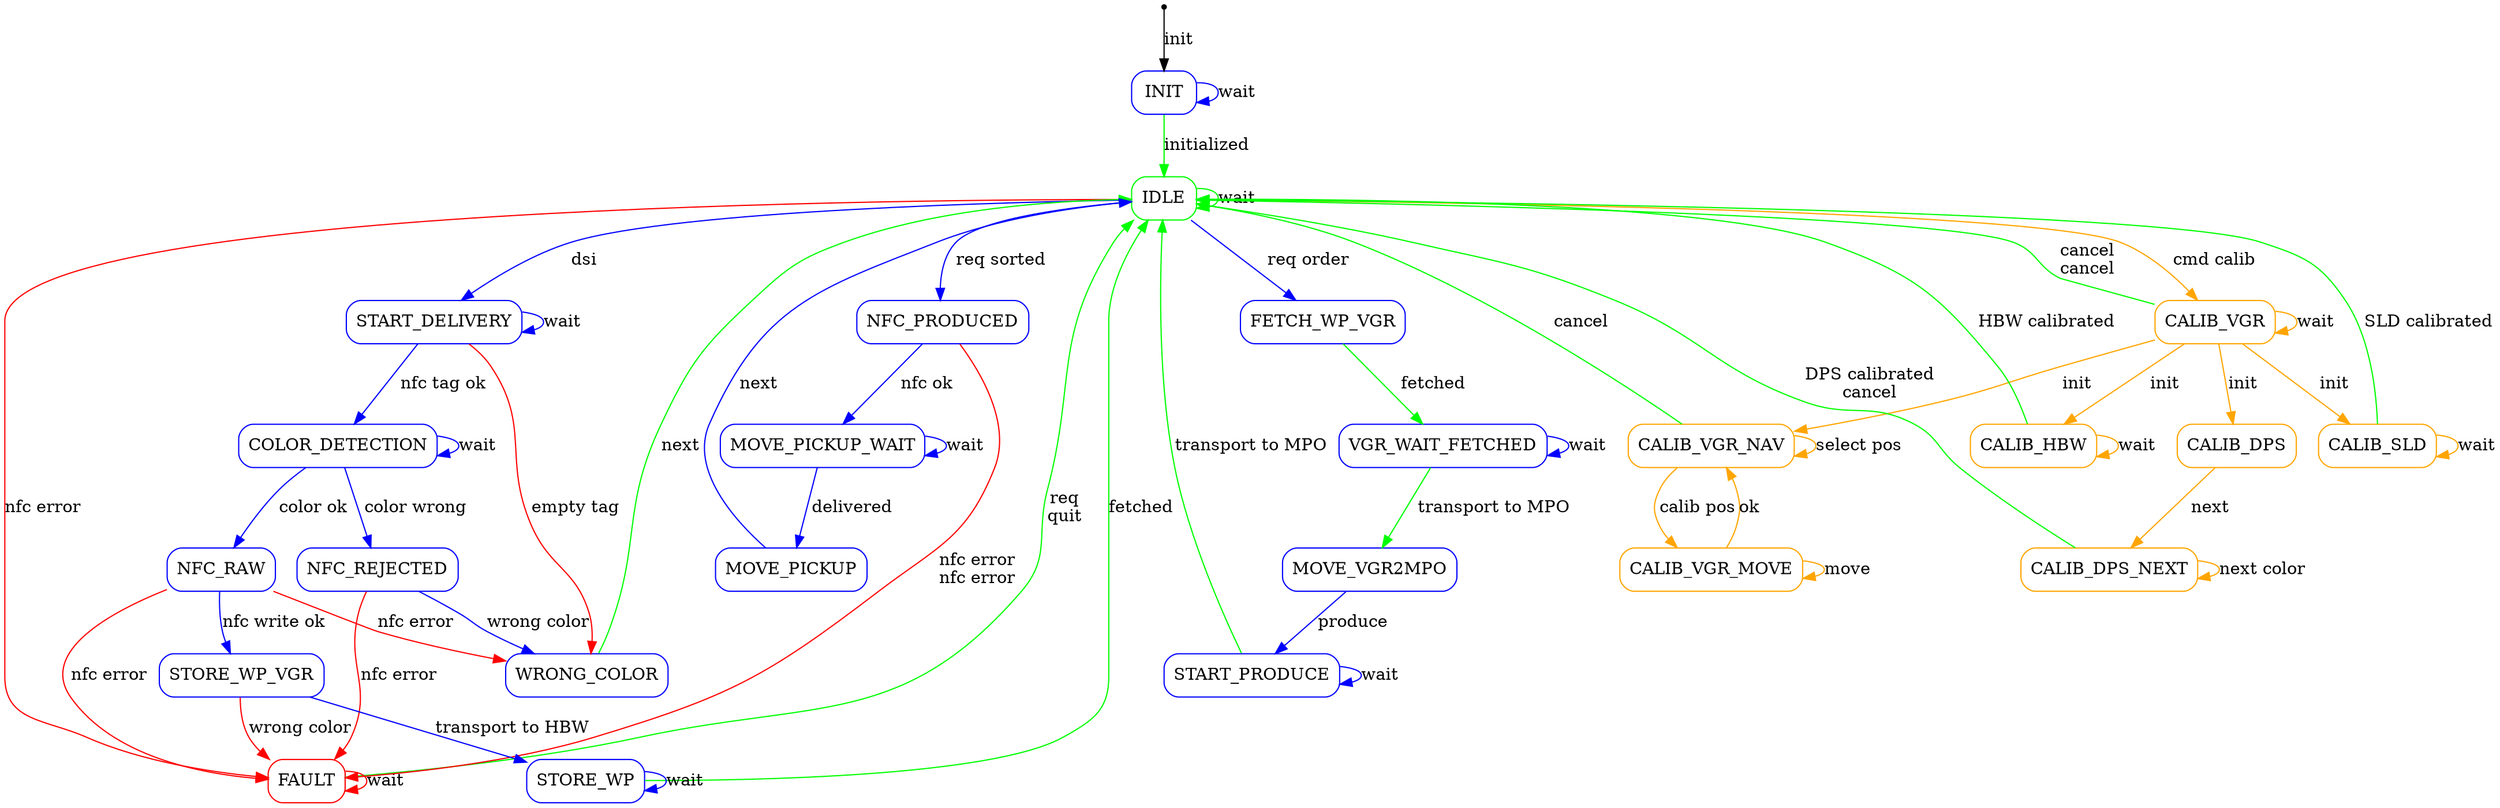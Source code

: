 digraph "generated by DocFsm" {
	node [shape = Mrecord];
	IDLE_0 [color = green, label = "IDLE"];
	FAULT_0 [color = red, label = "FAULT"];
	INIT_0 [color = blue, label = "INIT"];
	NFC_PRODUCED_0 [color = blue, label = "NFC_PRODUCED"];
	FETCH_WP_VGR_0 [color = blue, label = "FETCH_WP_VGR"];
	START_DELIVERY_0 [color = blue, label = "START_DELIVERY"];
	CALIB_VGR_0 [color = orange, label = "CALIB_VGR"];
	VGR_WAIT_FETCHED_0 [color = blue, label = "VGR_WAIT_FETCHED"];
	MOVE_VGR2MPO_0 [color = blue, label = "MOVE_VGR2MPO"];
	START_PRODUCE_0 [color = blue, label = "START_PRODUCE"];
	WRONG_COLOR_0 [color = blue, label = "WRONG_COLOR"];
	COLOR_DETECTION_0 [color = blue, label = "COLOR_DETECTION"];
	NFC_RAW_0 [color = blue, label = "NFC_RAW"];
	NFC_REJECTED_0 [color = blue, label = "NFC_REJECTED"];
	STORE_WP_VGR_0 [color = blue, label = "STORE_WP_VGR"];
	MOVE_PICKUP_WAIT_0 [color = blue, label = "MOVE_PICKUP_WAIT"];
	MOVE_PICKUP_0 [color = blue, label = "MOVE_PICKUP"];
	STORE_WP_0 [color = blue, label = "STORE_WP"];
	CALIB_HBW_0 [color = orange, label = "CALIB_HBW"];
	CALIB_VGR_NAV_0 [color = orange, label = "CALIB_VGR_NAV"];
	CALIB_DPS_0 [color = orange, label = "CALIB_DPS"];
	CALIB_SLD_0 [color = orange, label = "CALIB_SLD"];
	CALIB_DPS_NEXT_0 [color = orange, label = "CALIB_DPS_NEXT"];
	CALIB_VGR_MOVE_0 [color = orange, label = "CALIB_VGR_MOVE"];
	entry0_0 [shape = point, label = "entry0"];
	IDLE_0 -> FAULT_0 [color = red, label = "nfc error"];
	IDLE_0 -> NFC_PRODUCED_0 [color = blue, label = "req sorted"];
	IDLE_0 -> FETCH_WP_VGR_0 [color = blue, label = "req order"];
	IDLE_0 -> START_DELIVERY_0 [color = blue, label = "dsi"];
	IDLE_0 -> CALIB_VGR_0 [color = orange, label = "cmd calib"];
	IDLE_0 -> IDLE_0 [color = green, label = "wait"];
	FAULT_0 -> IDLE_0 [color = green, label = "req\nquit"];
	FAULT_0 -> FAULT_0 [color = red, label = "wait"];
	INIT_0 -> INIT_0 [color = blue, label = "wait"];
	INIT_0 -> IDLE_0 [color = green, label = "initialized"];
	NFC_PRODUCED_0 -> FAULT_0 [color = red, label = "nfc error\nnfc error"];
	NFC_PRODUCED_0 -> MOVE_PICKUP_WAIT_0 [color = blue, label = "nfc ok"];
	FETCH_WP_VGR_0 -> VGR_WAIT_FETCHED_0 [color = green, label = "fetched"];
	START_DELIVERY_0 -> WRONG_COLOR_0 [color = red, label = "empty tag"];
	START_DELIVERY_0 -> COLOR_DETECTION_0 [color = blue, label = "nfc tag ok"];
	START_DELIVERY_0 -> START_DELIVERY_0 [color = blue, label = "wait"];
	CALIB_VGR_0 -> CALIB_HBW_0 [color = orange, label = "init"];
	CALIB_VGR_0 -> CALIB_VGR_NAV_0 [color = orange, label = "init"];
	CALIB_VGR_0 -> CALIB_DPS_0 [color = orange, label = "init"];
	CALIB_VGR_0 -> CALIB_SLD_0 [color = orange, label = "init"];
	CALIB_VGR_0 -> IDLE_0 [color = green, label = "cancel\ncancel"];
	CALIB_VGR_0 -> CALIB_VGR_0 [color = orange, label = "wait"];
	VGR_WAIT_FETCHED_0 -> MOVE_VGR2MPO_0 [color = green, label = "transport to MPO"];
	VGR_WAIT_FETCHED_0 -> VGR_WAIT_FETCHED_0 [color = blue, label = "wait"];
	MOVE_VGR2MPO_0 -> START_PRODUCE_0 [color = blue, label = "produce"];
	START_PRODUCE_0 -> IDLE_0 [color = green, label = "transport to MPO"];
	START_PRODUCE_0 -> START_PRODUCE_0 [color = blue, label = "wait"];
	WRONG_COLOR_0 -> IDLE_0 [color = green, label = "next"];
	COLOR_DETECTION_0 -> NFC_RAW_0 [color = blue, label = "color ok"];
	COLOR_DETECTION_0 -> NFC_REJECTED_0 [color = blue, label = "color wrong"];
	COLOR_DETECTION_0 -> COLOR_DETECTION_0 [color = blue, label = "wait"];
	NFC_RAW_0 -> WRONG_COLOR_0 [color = red, label = "nfc error"];
	NFC_RAW_0 -> FAULT_0 [color = red, label = "nfc error"];
	NFC_RAW_0 -> STORE_WP_VGR_0 [color = blue, label = "nfc write ok"];
	NFC_REJECTED_0 -> FAULT_0 [color = red, label = "nfc error"];
	NFC_REJECTED_0 -> WRONG_COLOR_0 [color = blue, label = "wrong color"];
	STORE_WP_VGR_0 -> FAULT_0 [color = red, label = "wrong color"];
	STORE_WP_VGR_0 -> STORE_WP_0 [color = blue, label = "transport to HBW"];
	MOVE_PICKUP_WAIT_0 -> MOVE_PICKUP_0 [color = blue, label = "delivered"];
	MOVE_PICKUP_WAIT_0 -> MOVE_PICKUP_WAIT_0 [color = blue, label = "wait"];
	MOVE_PICKUP_0 -> IDLE_0 [color = blue, label = "next"];
	STORE_WP_0 -> IDLE_0 [color = green, label = "fetched"];
	STORE_WP_0 -> STORE_WP_0 [color = blue, label = "wait"];
	CALIB_HBW_0 -> IDLE_0 [color = green, label = "HBW calibrated"];
	CALIB_HBW_0 -> CALIB_HBW_0 [color = orange, label = "wait"];
	CALIB_VGR_NAV_0 -> IDLE_0 [color = green, label = "cancel"];
	CALIB_VGR_NAV_0 -> CALIB_VGR_MOVE_0 [color = orange, label = "calib pos"];
	CALIB_VGR_NAV_0 -> CALIB_VGR_NAV_0 [color = orange, label = "select pos"];
	CALIB_DPS_0 -> CALIB_DPS_NEXT_0 [color = orange, label = "next"];
	CALIB_SLD_0 -> IDLE_0 [color = green, label = "SLD calibrated"];
	CALIB_SLD_0 -> CALIB_SLD_0 [color = orange, label = "wait"];
	CALIB_DPS_NEXT_0 -> IDLE_0 [color = green, label = "DPS calibrated\ncancel"];
	CALIB_DPS_NEXT_0 -> CALIB_DPS_NEXT_0 [color = orange, label = "next color"];
	CALIB_VGR_MOVE_0 -> CALIB_VGR_MOVE_0 [color = orange, label = "move"];
	CALIB_VGR_MOVE_0 -> CALIB_VGR_NAV_0 [color = orange, label = "ok"];
	entry0_0 -> INIT_0 [color = black, label = "init"];
}
